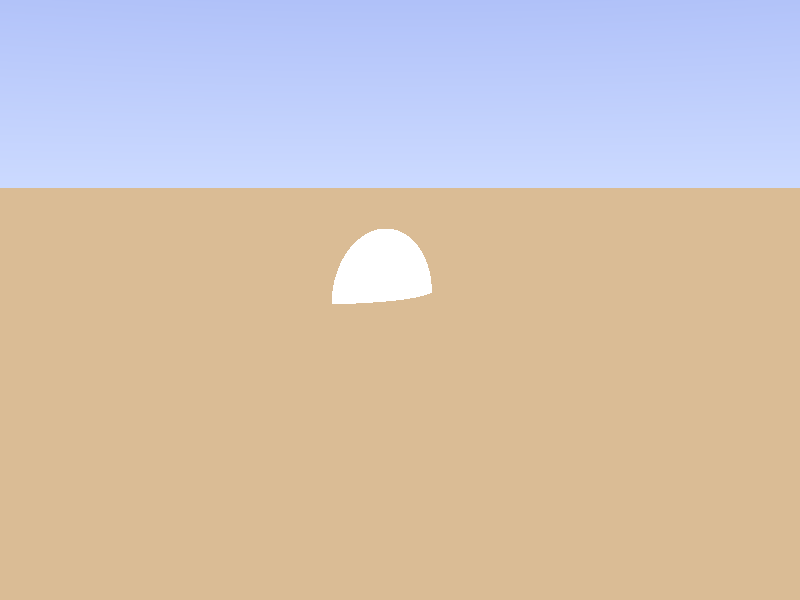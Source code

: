 // Persistence of Vision Ray Tracer Scene Description File
// File: ?.pov
// Vers: 3.6
// Desc: Basic Scene Example
// Date: mm/dd/yy
// Auth: ?
//

#version 3.6;

#include "colors.inc"

global_settings {
  assumed_gamma 1.0
}

// ----------------------------------------

camera {
  location  <0.0, 0.5, -4.0>
  direction 1.5*z
  right     x*image_width/image_height
  look_at   <0.0, 0.0,  0.0>
	rotate y * 45
}

sky_sphere {
  pigment {
    gradient y
    color_map {
      [0.0 rgb <0.6,0.7,1.0>]
      [0.7 rgb <0.0,0.1,0.8>]
    }
  }
}

light_source {
  <0, 0, 0>            // light's position (translated below)
  color rgb <1, 1, 1>  // light's color
  translate <-30, 30, -30>
}

// ----------------------------------------

plane {
  y, 0
  pigment { color rgb <0.7,0.5,0.3> }
}

#include "shapes.inc"
difference
{
	object {Paraboloid_Z}
	object {Paraboloid_Z	scale 0.999}
	plane {-z,-0.1}
	pigment {color rgb 1}
}